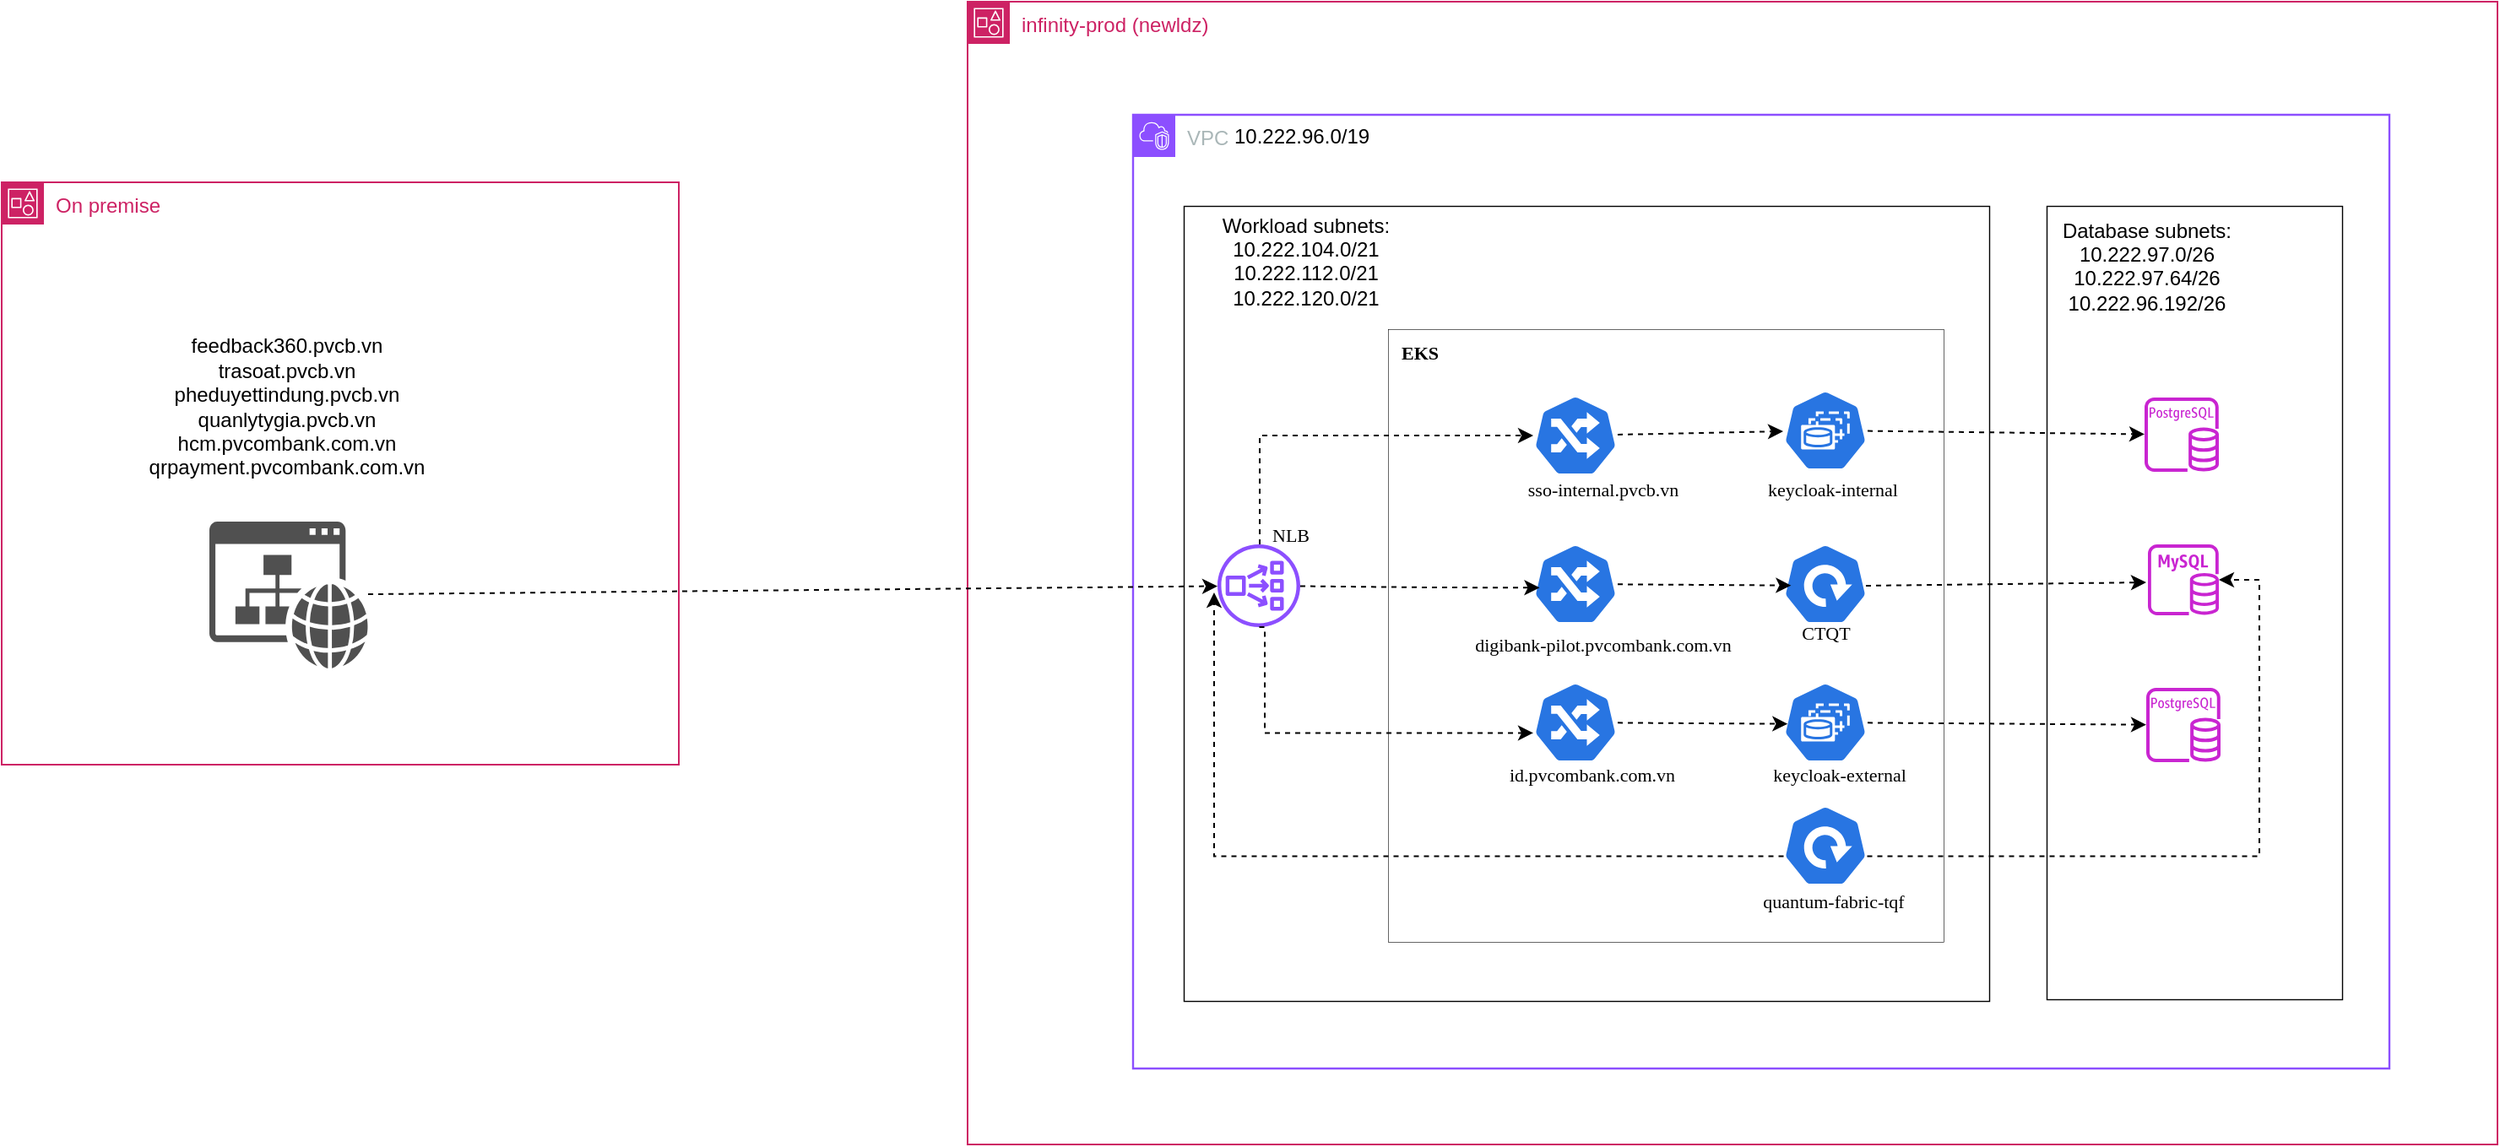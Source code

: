 <mxfile version="28.1.1">
  <diagram name="Page-1" id="SGhcZdJz93ou_s2fV-ue">
    <mxGraphModel dx="2102" dy="946" grid="0" gridSize="10" guides="1" tooltips="1" connect="1" arrows="1" fold="1" page="0" pageScale="1" pageWidth="1100" pageHeight="1700" math="0" shadow="0">
      <root>
        <mxCell id="0" />
        <mxCell id="1" parent="0" />
        <mxCell id="XDubQEGGbLbRsAB4wO10-1" value="On premise" style="points=[[0,0],[0.25,0],[0.5,0],[0.75,0],[1,0],[1,0.25],[1,0.5],[1,0.75],[1,1],[0.75,1],[0.5,1],[0.25,1],[0,1],[0,0.75],[0,0.5],[0,0.25]];outlineConnect=0;gradientColor=none;html=1;whiteSpace=wrap;fontSize=12;fontStyle=0;container=1;pointerEvents=0;collapsible=0;recursiveResize=0;shape=mxgraph.aws4.group;grIcon=mxgraph.aws4.group_account;strokeColor=#CD2264;fillColor=none;verticalAlign=top;align=left;spacingLeft=30;fontColor=#CD2264;dashed=0;" parent="1" vertex="1">
          <mxGeometry x="-12" y="189" width="401" height="345" as="geometry" />
        </mxCell>
        <mxCell id="XDubQEGGbLbRsAB4wO10-40" value="" style="sketch=0;pointerEvents=1;shadow=0;dashed=0;html=1;strokeColor=none;fillColor=#505050;labelPosition=center;verticalLabelPosition=bottom;verticalAlign=top;outlineConnect=0;align=center;shape=mxgraph.office.concepts.website;" parent="XDubQEGGbLbRsAB4wO10-1" vertex="1">
          <mxGeometry x="123" y="201" width="94" height="87" as="geometry" />
        </mxCell>
        <mxCell id="XDubQEGGbLbRsAB4wO10-41" value="&lt;div&gt;feedback360.pvcb.vn&lt;/div&gt;&lt;div&gt;trasoat.pvcb.vn&lt;/div&gt;&lt;div&gt;pheduyettindung.pvcb.vn&lt;/div&gt;&lt;div&gt;quanlytygia.pvcb.vn&lt;/div&gt;&lt;div&gt;hcm.pvcombank.com.vn&lt;/div&gt;&lt;div&gt;qrpayment.pvcombank.com.vn&lt;/div&gt;" style="text;html=1;align=center;verticalAlign=middle;whiteSpace=wrap;rounded=0;" parent="XDubQEGGbLbRsAB4wO10-1" vertex="1">
          <mxGeometry x="90" y="114" width="158" height="38" as="geometry" />
        </mxCell>
        <mxCell id="XDubQEGGbLbRsAB4wO10-2" value="infinity-prod (newldz)" style="points=[[0,0],[0.25,0],[0.5,0],[0.75,0],[1,0],[1,0.25],[1,0.5],[1,0.75],[1,1],[0.75,1],[0.5,1],[0.25,1],[0,1],[0,0.75],[0,0.5],[0,0.25]];outlineConnect=0;gradientColor=none;html=1;whiteSpace=wrap;fontSize=12;fontStyle=0;container=1;pointerEvents=0;collapsible=0;recursiveResize=0;shape=mxgraph.aws4.group;grIcon=mxgraph.aws4.group_account;strokeColor=#CD2264;fillColor=none;verticalAlign=top;align=left;spacingLeft=30;fontColor=#CD2264;dashed=0;" parent="1" vertex="1">
          <mxGeometry x="560" y="82" width="906" height="677" as="geometry" />
        </mxCell>
        <mxCell id="XDubQEGGbLbRsAB4wO10-3" value="VPC" style="points=[[0,0],[0.25,0],[0.5,0],[0.75,0],[1,0],[1,0.25],[1,0.5],[1,0.75],[1,1],[0.75,1],[0.5,1],[0.25,1],[0,1],[0,0.75],[0,0.5],[0,0.25]];outlineConnect=0;gradientColor=none;html=1;whiteSpace=wrap;fontSize=12;fontStyle=0;container=1;pointerEvents=0;collapsible=0;recursiveResize=0;shape=mxgraph.aws4.group;grIcon=mxgraph.aws4.group_vpc2;strokeColor=#8C4FFF;fillColor=none;verticalAlign=top;align=left;spacingLeft=30;fontColor=#AAB7B8;strokeWidth=1.2;" parent="XDubQEGGbLbRsAB4wO10-2" vertex="1">
          <mxGeometry x="98" y="67" width="744" height="565" as="geometry" />
        </mxCell>
        <mxCell id="XDubQEGGbLbRsAB4wO10-37" value="" style="rounded=0;whiteSpace=wrap;html=1;strokeWidth=0.7;" parent="XDubQEGGbLbRsAB4wO10-3" vertex="1">
          <mxGeometry x="541" y="54" width="175" height="470" as="geometry" />
        </mxCell>
        <mxCell id="XDubQEGGbLbRsAB4wO10-34" value="" style="rounded=0;whiteSpace=wrap;html=1;strokeWidth=0.7;" parent="XDubQEGGbLbRsAB4wO10-3" vertex="1">
          <mxGeometry x="30" y="54" width="477" height="471" as="geometry" />
        </mxCell>
        <mxCell id="XDubQEGGbLbRsAB4wO10-6" value="" style="rounded=0;whiteSpace=wrap;html=1;strokeWidth=0.3;" parent="XDubQEGGbLbRsAB4wO10-3" vertex="1">
          <mxGeometry x="151" y="127" width="329" height="363" as="geometry" />
        </mxCell>
        <mxCell id="XDubQEGGbLbRsAB4wO10-8" value="" style="aspect=fixed;sketch=0;html=1;dashed=0;whitespace=wrap;verticalLabelPosition=bottom;verticalAlign=top;fillColor=#2875E2;strokeColor=#ffffff;points=[[0.005,0.63,0],[0.1,0.2,0],[0.9,0.2,0],[0.5,0,0],[0.995,0.63,0],[0.72,0.99,0],[0.5,1,0],[0.28,0.99,0]];shape=mxgraph.kubernetes.icon2;prIcon=deploy" parent="XDubQEGGbLbRsAB4wO10-3" vertex="1">
          <mxGeometry x="385" y="254" width="50" height="48" as="geometry" />
        </mxCell>
        <mxCell id="XDubQEGGbLbRsAB4wO10-9" value="" style="aspect=fixed;sketch=0;html=1;dashed=0;whitespace=wrap;verticalLabelPosition=bottom;verticalAlign=top;fillColor=#2875E2;strokeColor=#ffffff;points=[[0.005,0.63,0],[0.1,0.2,0],[0.9,0.2,0],[0.5,0,0],[0.995,0.63,0],[0.72,0.99,0],[0.5,1,0],[0.28,0.99,0]];shape=mxgraph.kubernetes.icon2;prIcon=sts" parent="XDubQEGGbLbRsAB4wO10-3" vertex="1">
          <mxGeometry x="385" y="163" width="50" height="48" as="geometry" />
        </mxCell>
        <mxCell id="XDubQEGGbLbRsAB4wO10-10" value="" style="aspect=fixed;sketch=0;html=1;dashed=0;whitespace=wrap;verticalLabelPosition=bottom;verticalAlign=top;fillColor=#2875E2;strokeColor=#ffffff;points=[[0.005,0.63,0],[0.1,0.2,0],[0.9,0.2,0],[0.5,0,0],[0.995,0.63,0],[0.72,0.99,0],[0.5,1,0],[0.28,0.99,0]];shape=mxgraph.kubernetes.icon2;prIcon=sts" parent="XDubQEGGbLbRsAB4wO10-3" vertex="1">
          <mxGeometry x="385" y="336" width="50" height="48" as="geometry" />
        </mxCell>
        <mxCell id="XDubQEGGbLbRsAB4wO10-11" value="" style="aspect=fixed;sketch=0;html=1;dashed=0;whitespace=wrap;verticalLabelPosition=bottom;verticalAlign=top;fillColor=#2875E2;strokeColor=#ffffff;points=[[0.005,0.63,0],[0.1,0.2,0],[0.9,0.2,0],[0.5,0,0],[0.995,0.63,0],[0.72,0.99,0],[0.5,1,0],[0.28,0.99,0]];shape=mxgraph.kubernetes.icon2;prIcon=ing" parent="XDubQEGGbLbRsAB4wO10-3" vertex="1">
          <mxGeometry x="237" y="166" width="50" height="48" as="geometry" />
        </mxCell>
        <mxCell id="XDubQEGGbLbRsAB4wO10-12" value="" style="aspect=fixed;sketch=0;html=1;dashed=0;whitespace=wrap;verticalLabelPosition=bottom;verticalAlign=top;fillColor=#2875E2;strokeColor=#ffffff;points=[[0.005,0.63,0],[0.1,0.2,0],[0.9,0.2,0],[0.5,0,0],[0.995,0.63,0],[0.72,0.99,0],[0.5,1,0],[0.28,0.99,0]];shape=mxgraph.kubernetes.icon2;prIcon=ing" parent="XDubQEGGbLbRsAB4wO10-3" vertex="1">
          <mxGeometry x="237" y="254" width="50" height="48" as="geometry" />
        </mxCell>
        <mxCell id="XDubQEGGbLbRsAB4wO10-13" value="" style="aspect=fixed;sketch=0;html=1;dashed=0;whitespace=wrap;verticalLabelPosition=bottom;verticalAlign=top;fillColor=#2875E2;strokeColor=#ffffff;points=[[0.005,0.63,0],[0.1,0.2,0],[0.9,0.2,0],[0.5,0,0],[0.995,0.63,0],[0.72,0.99,0],[0.5,1,0],[0.28,0.99,0]];shape=mxgraph.kubernetes.icon2;prIcon=ing" parent="XDubQEGGbLbRsAB4wO10-3" vertex="1">
          <mxGeometry x="237" y="336" width="50" height="48" as="geometry" />
        </mxCell>
        <mxCell id="XDubQEGGbLbRsAB4wO10-14" value="" style="sketch=0;outlineConnect=0;fontColor=#232F3E;gradientColor=none;fillColor=#C925D1;strokeColor=none;dashed=0;verticalLabelPosition=bottom;verticalAlign=top;align=center;html=1;fontSize=12;fontStyle=0;aspect=fixed;pointerEvents=1;shape=mxgraph.aws4.rds_mysql_instance;" parent="XDubQEGGbLbRsAB4wO10-3" vertex="1">
          <mxGeometry x="601" y="254.5" width="42" height="42" as="geometry" />
        </mxCell>
        <mxCell id="XDubQEGGbLbRsAB4wO10-15" value="" style="sketch=0;outlineConnect=0;fontColor=#232F3E;gradientColor=none;fillColor=#C925D1;strokeColor=none;dashed=0;verticalLabelPosition=bottom;verticalAlign=top;align=center;html=1;fontSize=12;fontStyle=0;aspect=fixed;pointerEvents=1;shape=mxgraph.aws4.rds_postgresql_instance;" parent="XDubQEGGbLbRsAB4wO10-3" vertex="1">
          <mxGeometry x="599" y="167.5" width="44" height="44" as="geometry" />
        </mxCell>
        <mxCell id="XDubQEGGbLbRsAB4wO10-16" value="" style="sketch=0;outlineConnect=0;fontColor=#232F3E;gradientColor=none;fillColor=#C925D1;strokeColor=none;dashed=0;verticalLabelPosition=bottom;verticalAlign=top;align=center;html=1;fontSize=12;fontStyle=0;aspect=fixed;pointerEvents=1;shape=mxgraph.aws4.rds_postgresql_instance;" parent="XDubQEGGbLbRsAB4wO10-3" vertex="1">
          <mxGeometry x="600" y="339.5" width="44" height="44" as="geometry" />
        </mxCell>
        <mxCell id="XDubQEGGbLbRsAB4wO10-17" value="" style="sketch=0;outlineConnect=0;fontColor=#232F3E;gradientColor=none;fillColor=#8C4FFF;strokeColor=none;dashed=0;verticalLabelPosition=bottom;verticalAlign=top;align=center;html=1;fontSize=12;fontStyle=0;aspect=fixed;pointerEvents=1;shape=mxgraph.aws4.network_load_balancer;" parent="XDubQEGGbLbRsAB4wO10-3" vertex="1">
          <mxGeometry x="50" y="254.5" width="49" height="49" as="geometry" />
        </mxCell>
        <mxCell id="XDubQEGGbLbRsAB4wO10-19" value="&lt;span style=&quot;font-family: Calibri; white-space-collapse: preserve; background-color: rgb(255, 255, 255);&quot;&gt;sso-internal.pvcb.vn&lt;/span&gt;" style="text;html=1;align=center;verticalAlign=middle;whiteSpace=wrap;rounded=0;fontSize=11;" parent="XDubQEGGbLbRsAB4wO10-3" vertex="1">
          <mxGeometry x="213" y="207" width="131" height="29" as="geometry" />
        </mxCell>
        <mxCell id="XDubQEGGbLbRsAB4wO10-20" value="&lt;span style=&quot;font-family: Calibri; white-space-collapse: preserve; background-color: rgb(255, 255, 255);&quot;&gt;id.pvcombank.com.vn&lt;/span&gt;" style="text;html=1;align=center;verticalAlign=middle;whiteSpace=wrap;rounded=0;fontSize=11;" parent="XDubQEGGbLbRsAB4wO10-3" vertex="1">
          <mxGeometry x="242" y="376" width="60" height="30" as="geometry" />
        </mxCell>
        <mxCell id="XDubQEGGbLbRsAB4wO10-21" value="&lt;span style=&quot;font-family: Calibri; white-space-collapse: preserve; background-color: rgb(255, 255, 255);&quot;&gt;keycloak-internal&lt;/span&gt;" style="text;html=1;align=center;verticalAlign=middle;whiteSpace=wrap;rounded=0;fontSize=11;" parent="XDubQEGGbLbRsAB4wO10-3" vertex="1">
          <mxGeometry x="363" y="207" width="103" height="29" as="geometry" />
        </mxCell>
        <mxCell id="XDubQEGGbLbRsAB4wO10-22" value="&lt;font face=&quot;Calibri&quot;&gt;&lt;span style=&quot;white-space-collapse: preserve; background-color: rgb(255, 255, 255);&quot;&gt;keycloak-external&lt;/span&gt;&lt;/font&gt;" style="text;html=1;align=center;verticalAlign=middle;whiteSpace=wrap;rounded=0;fontSize=11;" parent="XDubQEGGbLbRsAB4wO10-3" vertex="1">
          <mxGeometry x="376" y="376" width="85" height="30" as="geometry" />
        </mxCell>
        <mxCell id="XDubQEGGbLbRsAB4wO10-23" value="&lt;font face=&quot;Calibri&quot;&gt;&lt;span style=&quot;white-space-collapse: preserve; background-color: rgb(255, 255, 255);&quot;&gt;CTQT&lt;/span&gt;&lt;/font&gt;" style="text;html=1;align=center;verticalAlign=middle;whiteSpace=wrap;rounded=0;fontSize=11;" parent="XDubQEGGbLbRsAB4wO10-3" vertex="1">
          <mxGeometry x="367.5" y="292" width="85" height="30" as="geometry" />
        </mxCell>
        <mxCell id="XDubQEGGbLbRsAB4wO10-24" value="&lt;span style=&quot;font-family: Calibri; white-space-collapse: preserve; background-color: rgb(255, 255, 255);&quot;&gt;digibank-pilot.pvcombank.com.vn&lt;/span&gt;" style="text;html=1;align=center;verticalAlign=middle;whiteSpace=wrap;rounded=0;fontSize=11;" parent="XDubQEGGbLbRsAB4wO10-3" vertex="1">
          <mxGeometry x="201" y="299" width="155" height="30" as="geometry" />
        </mxCell>
        <mxCell id="XDubQEGGbLbRsAB4wO10-25" value="" style="endArrow=classic;html=1;rounded=0;dashed=1;edgeStyle=elbowEdgeStyle;" parent="XDubQEGGbLbRsAB4wO10-3" source="XDubQEGGbLbRsAB4wO10-17" target="XDubQEGGbLbRsAB4wO10-11" edge="1">
          <mxGeometry width="50" height="50" relative="1" as="geometry">
            <mxPoint x="194" y="302" as="sourcePoint" />
            <mxPoint x="244" y="252" as="targetPoint" />
            <Array as="points">
              <mxPoint x="75" y="190" />
            </Array>
          </mxGeometry>
        </mxCell>
        <mxCell id="XDubQEGGbLbRsAB4wO10-26" value="" style="endArrow=classic;html=1;rounded=0;entryX=0.075;entryY=0.545;entryDx=0;entryDy=0;entryPerimeter=0;endFill=1;dashed=1;" parent="XDubQEGGbLbRsAB4wO10-3" source="XDubQEGGbLbRsAB4wO10-17" target="XDubQEGGbLbRsAB4wO10-12" edge="1">
          <mxGeometry width="50" height="50" relative="1" as="geometry">
            <mxPoint x="145" y="349" as="sourcePoint" />
            <mxPoint x="215" y="284" as="targetPoint" />
            <Array as="points">
              <mxPoint x="175" y="280" />
            </Array>
          </mxGeometry>
        </mxCell>
        <mxCell id="XDubQEGGbLbRsAB4wO10-27" value="" style="endArrow=classic;html=1;rounded=0;entryX=0.005;entryY=0.63;entryDx=0;entryDy=0;entryPerimeter=0;dashed=1;edgeStyle=elbowEdgeStyle;" parent="XDubQEGGbLbRsAB4wO10-3" edge="1">
          <mxGeometry width="50" height="50" relative="1" as="geometry">
            <mxPoint x="74.75" y="303.5" as="sourcePoint" />
            <mxPoint x="237.0" y="366.24" as="targetPoint" />
            <Array as="points">
              <mxPoint x="78" y="374" />
            </Array>
          </mxGeometry>
        </mxCell>
        <mxCell id="XDubQEGGbLbRsAB4wO10-28" value="" style="endArrow=classic;html=1;rounded=0;dashed=1;" parent="XDubQEGGbLbRsAB4wO10-3" source="XDubQEGGbLbRsAB4wO10-11" target="XDubQEGGbLbRsAB4wO10-9" edge="1">
          <mxGeometry width="50" height="50" relative="1" as="geometry">
            <mxPoint x="145" y="211" as="sourcePoint" />
            <mxPoint x="195" y="161" as="targetPoint" />
          </mxGeometry>
        </mxCell>
        <mxCell id="XDubQEGGbLbRsAB4wO10-29" value="" style="endArrow=classic;html=1;rounded=0;entryX=0.094;entryY=0.517;entryDx=0;entryDy=0;entryPerimeter=0;dashed=1;" parent="XDubQEGGbLbRsAB4wO10-3" source="XDubQEGGbLbRsAB4wO10-12" target="XDubQEGGbLbRsAB4wO10-8" edge="1">
          <mxGeometry width="50" height="50" relative="1" as="geometry">
            <mxPoint x="334" y="275" as="sourcePoint" />
            <mxPoint x="432" y="274" as="targetPoint" />
          </mxGeometry>
        </mxCell>
        <mxCell id="XDubQEGGbLbRsAB4wO10-30" value="" style="endArrow=classic;html=1;rounded=0;entryX=0.053;entryY=0.518;entryDx=0;entryDy=0;entryPerimeter=0;dashed=1;" parent="XDubQEGGbLbRsAB4wO10-3" source="XDubQEGGbLbRsAB4wO10-13" target="XDubQEGGbLbRsAB4wO10-10" edge="1">
          <mxGeometry width="50" height="50" relative="1" as="geometry">
            <mxPoint x="321" y="360" as="sourcePoint" />
            <mxPoint x="419" y="359" as="targetPoint" />
          </mxGeometry>
        </mxCell>
        <mxCell id="XDubQEGGbLbRsAB4wO10-31" value="" style="endArrow=classic;html=1;rounded=0;dashed=1;" parent="XDubQEGGbLbRsAB4wO10-3" source="XDubQEGGbLbRsAB4wO10-9" target="XDubQEGGbLbRsAB4wO10-15" edge="1">
          <mxGeometry width="50" height="50" relative="1" as="geometry">
            <mxPoint x="273" y="269" as="sourcePoint" />
            <mxPoint x="323" y="219" as="targetPoint" />
          </mxGeometry>
        </mxCell>
        <mxCell id="XDubQEGGbLbRsAB4wO10-32" value="" style="endArrow=classic;html=1;rounded=0;dashed=1;" parent="XDubQEGGbLbRsAB4wO10-3" edge="1">
          <mxGeometry width="50" height="50" relative="1" as="geometry">
            <mxPoint x="434" y="278.975" as="sourcePoint" />
            <mxPoint x="600" y="277.018" as="targetPoint" />
          </mxGeometry>
        </mxCell>
        <mxCell id="XDubQEGGbLbRsAB4wO10-33" value="" style="endArrow=classic;html=1;rounded=0;dashed=1;" parent="XDubQEGGbLbRsAB4wO10-3" source="XDubQEGGbLbRsAB4wO10-10" target="XDubQEGGbLbRsAB4wO10-16" edge="1">
          <mxGeometry width="50" height="50" relative="1" as="geometry">
            <mxPoint x="455" y="350" as="sourcePoint" />
            <mxPoint x="557" y="353" as="targetPoint" />
          </mxGeometry>
        </mxCell>
        <mxCell id="XDubQEGGbLbRsAB4wO10-35" value="Workload subnets:&lt;div&gt;10.222.104.0/21&lt;/div&gt;&lt;div&gt;10.222.112.0/21&lt;/div&gt;&lt;div&gt;10.222.120.0/21&lt;/div&gt;&lt;div&gt;&lt;br&gt;&lt;/div&gt;" style="text;html=1;align=center;verticalAlign=middle;whiteSpace=wrap;rounded=0;" parent="XDubQEGGbLbRsAB4wO10-3" vertex="1">
          <mxGeometry x="35" y="61" width="135" height="66" as="geometry" />
        </mxCell>
        <mxCell id="XDubQEGGbLbRsAB4wO10-36" value="&lt;font face=&quot;Calibri&quot;&gt;&lt;span style=&quot;white-space-collapse: preserve; background-color: rgb(255, 255, 255);&quot;&gt;EKS&lt;/span&gt;&lt;/font&gt;" style="text;html=1;align=center;verticalAlign=middle;whiteSpace=wrap;rounded=0;fontSize=11;fontStyle=1" parent="XDubQEGGbLbRsAB4wO10-3" vertex="1">
          <mxGeometry x="142" y="130" width="56" height="22" as="geometry" />
        </mxCell>
        <mxCell id="XDubQEGGbLbRsAB4wO10-38" value="Database subnets:&lt;div&gt;10.222.97.0/26&lt;/div&gt;&lt;div&gt;10.222.97.64/26&lt;/div&gt;&lt;div&gt;10.222.96.192/26&lt;/div&gt;&lt;div&gt;&lt;br&gt;&lt;/div&gt;" style="text;html=1;align=center;verticalAlign=middle;whiteSpace=wrap;rounded=0;" parent="XDubQEGGbLbRsAB4wO10-3" vertex="1">
          <mxGeometry x="533" y="64" width="135" height="66" as="geometry" />
        </mxCell>
        <mxCell id="XDubQEGGbLbRsAB4wO10-39" value="10.222.96.0/19" style="text;html=1;align=center;verticalAlign=middle;whiteSpace=wrap;rounded=0;" parent="XDubQEGGbLbRsAB4wO10-3" vertex="1">
          <mxGeometry x="70" y="-2" width="60" height="30" as="geometry" />
        </mxCell>
        <mxCell id="wW-d9mhcZZWGeYWjT7kR-1" value="" style="aspect=fixed;sketch=0;html=1;dashed=0;whitespace=wrap;verticalLabelPosition=bottom;verticalAlign=top;fillColor=#2875E2;strokeColor=#ffffff;points=[[0.005,0.63,0],[0.1,0.2,0],[0.9,0.2,0],[0.5,0,0],[0.995,0.63,0],[0.72,0.99,0],[0.5,1,0],[0.28,0.99,0]];shape=mxgraph.kubernetes.icon2;prIcon=deploy" vertex="1" parent="XDubQEGGbLbRsAB4wO10-3">
          <mxGeometry x="385" y="409" width="50" height="48" as="geometry" />
        </mxCell>
        <mxCell id="wW-d9mhcZZWGeYWjT7kR-2" value="&lt;font face=&quot;Calibri&quot;&gt;&lt;span style=&quot;white-space-collapse: preserve; background-color: rgb(255, 255, 255);&quot;&gt;quantum-fabric-tqf&lt;/span&gt;&lt;/font&gt;" style="text;html=1;align=center;verticalAlign=middle;whiteSpace=wrap;rounded=0;fontSize=11;" vertex="1" parent="XDubQEGGbLbRsAB4wO10-3">
          <mxGeometry x="365.75" y="451" width="97.5" height="30" as="geometry" />
        </mxCell>
        <mxCell id="wW-d9mhcZZWGeYWjT7kR-3" value="" style="endArrow=classic;html=1;rounded=0;exitX=0.005;exitY=0.63;exitDx=0;exitDy=0;exitPerimeter=0;entryX=-0.041;entryY=0.582;entryDx=0;entryDy=0;entryPerimeter=0;edgeStyle=orthogonalEdgeStyle;dashed=1;" edge="1" parent="XDubQEGGbLbRsAB4wO10-3" source="wW-d9mhcZZWGeYWjT7kR-1" target="XDubQEGGbLbRsAB4wO10-17">
          <mxGeometry width="50" height="50" relative="1" as="geometry">
            <mxPoint x="278.25" y="476.24" as="sourcePoint" />
            <mxPoint x="135" y="318" as="targetPoint" />
          </mxGeometry>
        </mxCell>
        <mxCell id="wW-d9mhcZZWGeYWjT7kR-4" value="" style="endArrow=classic;html=1;rounded=0;exitX=0.995;exitY=0.63;exitDx=0;exitDy=0;exitPerimeter=0;edgeStyle=elbowEdgeStyle;elbow=vertical;dashed=1;" edge="1" parent="XDubQEGGbLbRsAB4wO10-3" source="wW-d9mhcZZWGeYWjT7kR-1" target="XDubQEGGbLbRsAB4wO10-14">
          <mxGeometry width="50" height="50" relative="1" as="geometry">
            <mxPoint x="440" y="436" as="sourcePoint" />
            <mxPoint x="151" y="167" as="targetPoint" />
            <Array as="points">
              <mxPoint x="667" y="420" />
            </Array>
          </mxGeometry>
        </mxCell>
        <mxCell id="wW-d9mhcZZWGeYWjT7kR-6" value="&lt;font face=&quot;Calibri&quot;&gt;&lt;span style=&quot;white-space-collapse: preserve; background-color: rgb(255, 255, 255);&quot;&gt;NLB&lt;/span&gt;&lt;/font&gt;" style="text;html=1;align=center;verticalAlign=middle;whiteSpace=wrap;rounded=0;fontSize=11;" vertex="1" parent="XDubQEGGbLbRsAB4wO10-3">
          <mxGeometry x="70" y="240" width="47" height="17" as="geometry" />
        </mxCell>
        <mxCell id="XDubQEGGbLbRsAB4wO10-42" value="" style="endArrow=classic;html=1;rounded=0;dashed=1;" parent="1" source="XDubQEGGbLbRsAB4wO10-40" target="XDubQEGGbLbRsAB4wO10-17" edge="1">
          <mxGeometry width="50" height="50" relative="1" as="geometry">
            <mxPoint x="613" y="429" as="sourcePoint" />
            <mxPoint x="663" y="379" as="targetPoint" />
          </mxGeometry>
        </mxCell>
      </root>
    </mxGraphModel>
  </diagram>
</mxfile>
